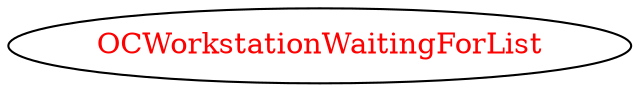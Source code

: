 digraph dependencyGraph {
 concentrate=true;
 ranksep="2.0";
 rankdir="LR"; 
 splines="ortho";
"OCWorkstationWaitingForList" [fontcolor="red"];
}